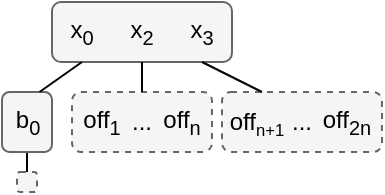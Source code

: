 <mxfile>
    <diagram id="hersogEXe5EkbPs9iM37" name="Page-1">
        <mxGraphModel dx="428" dy="510" grid="1" gridSize="10" guides="1" tooltips="1" connect="1" arrows="1" fold="1" page="1" pageScale="1" pageWidth="1100" pageHeight="850" math="0" shadow="0">
            <root>
                <mxCell id="0"/>
                <mxCell id="1" parent="0"/>
                <mxCell id="89" style="edgeStyle=none;html=1;exitX=0.5;exitY=1;exitDx=0;exitDy=0;entryX=0.5;entryY=0;entryDx=0;entryDy=0;endArrow=none;endFill=0;" parent="1" source="87" target="88" edge="1">
                    <mxGeometry relative="1" as="geometry"/>
                </mxCell>
                <mxCell id="87" value="" style="rounded=1;whiteSpace=wrap;html=1;fillColor=#f5f5f5;strokeColor=#666666;fontColor=#333333;" parent="1" vertex="1">
                    <mxGeometry x="290" y="250" width="25" height="30" as="geometry"/>
                </mxCell>
                <mxCell id="69" value="" style="rounded=1;whiteSpace=wrap;html=1;fillColor=#f5f5f5;strokeColor=#666666;fontColor=#333333;" parent="1" vertex="1">
                    <mxGeometry x="315" y="205" width="90" height="30" as="geometry"/>
                </mxCell>
                <mxCell id="70" value="x&lt;sub&gt;0&lt;/sub&gt;" style="text;html=1;align=center;verticalAlign=middle;whiteSpace=wrap;rounded=1;fillColor=none;" parent="1" vertex="1">
                    <mxGeometry x="320" y="205" width="20" height="30" as="geometry"/>
                </mxCell>
                <mxCell id="71" value="x&lt;sub&gt;2&lt;/sub&gt;" style="text;html=1;align=center;verticalAlign=middle;whiteSpace=wrap;rounded=1;fillColor=none;" parent="1" vertex="1">
                    <mxGeometry x="350" y="205" width="20" height="30" as="geometry"/>
                </mxCell>
                <mxCell id="72" value="x&lt;sub&gt;3&lt;/sub&gt;" style="text;html=1;align=center;verticalAlign=middle;whiteSpace=wrap;rounded=1;fillColor=none;" parent="1" vertex="1">
                    <mxGeometry x="380" y="205" width="20" height="30" as="geometry"/>
                </mxCell>
                <mxCell id="74" value="b&lt;sub&gt;0&lt;/sub&gt;" style="text;html=1;align=center;verticalAlign=middle;whiteSpace=wrap;rounded=1;fillColor=none;" parent="1" vertex="1">
                    <mxGeometry x="292.5" y="255" width="20" height="20" as="geometry"/>
                </mxCell>
                <mxCell id="75" value="" style="endArrow=none;html=1;exitX=0.75;exitY=0;exitDx=0;exitDy=0;entryX=0.5;entryY=1;entryDx=0;entryDy=0;" parent="1" source="87" target="70" edge="1">
                    <mxGeometry width="50" height="50" relative="1" as="geometry">
                        <mxPoint x="312.5" y="250" as="sourcePoint"/>
                        <mxPoint x="320" y="230" as="targetPoint"/>
                    </mxGeometry>
                </mxCell>
                <mxCell id="76" value="" style="rounded=1;whiteSpace=wrap;html=1;fillColor=#f5f5f5;fontColor=#333333;strokeColor=#666666;dashed=1;" parent="1" vertex="1">
                    <mxGeometry x="325" y="250" width="70" height="30" as="geometry"/>
                </mxCell>
                <mxCell id="77" value="off&lt;sub&gt;1&lt;/sub&gt;" style="text;html=1;align=center;verticalAlign=middle;whiteSpace=wrap;rounded=1;fillColor=none;" parent="1" vertex="1">
                    <mxGeometry x="330" y="255" width="20" height="20" as="geometry"/>
                </mxCell>
                <mxCell id="78" value="off&lt;sub&gt;n&lt;/sub&gt;" style="text;html=1;align=center;verticalAlign=middle;whiteSpace=wrap;rounded=1;fillColor=none;" parent="1" vertex="1">
                    <mxGeometry x="370" y="255" width="20" height="20" as="geometry"/>
                </mxCell>
                <mxCell id="79" value="" style="endArrow=none;html=1;entryX=0.5;entryY=1;entryDx=0;entryDy=0;exitX=0.5;exitY=0;exitDx=0;exitDy=0;" parent="1" source="76" target="71" edge="1">
                    <mxGeometry width="50" height="50" relative="1" as="geometry">
                        <mxPoint x="360" y="310" as="sourcePoint"/>
                        <mxPoint x="360" y="230" as="targetPoint"/>
                    </mxGeometry>
                </mxCell>
                <mxCell id="80" value="" style="rounded=1;whiteSpace=wrap;html=1;fillColor=#f5f5f5;fontColor=#333333;strokeColor=#666666;dashed=1;" parent="1" vertex="1">
                    <mxGeometry x="400" y="250" width="80" height="30" as="geometry"/>
                </mxCell>
                <mxCell id="81" value="off&lt;span style=&quot;font-size: 10px&quot;&gt;&lt;sub&gt;n+1&lt;/sub&gt;&lt;/span&gt;" style="text;html=1;align=center;verticalAlign=middle;whiteSpace=wrap;rounded=1;fillColor=none;" parent="1" vertex="1">
                    <mxGeometry x="405" y="255" width="25" height="20" as="geometry"/>
                </mxCell>
                <mxCell id="82" value="off&lt;sub&gt;2n&lt;/sub&gt;" style="text;html=1;align=center;verticalAlign=middle;whiteSpace=wrap;rounded=1;fillColor=none;" parent="1" vertex="1">
                    <mxGeometry x="450" y="255" width="25" height="20" as="geometry"/>
                </mxCell>
                <mxCell id="83" value="" style="endArrow=none;html=1;entryX=0.5;entryY=1;entryDx=0;entryDy=0;exitX=0.25;exitY=0;exitDx=0;exitDy=0;" parent="1" source="80" target="72" edge="1">
                    <mxGeometry width="50" height="50" relative="1" as="geometry">
                        <mxPoint x="390" y="300" as="sourcePoint"/>
                        <mxPoint x="400" y="230" as="targetPoint"/>
                    </mxGeometry>
                </mxCell>
                <mxCell id="84" value="..." style="text;html=1;strokeColor=none;fillColor=none;align=center;verticalAlign=middle;whiteSpace=wrap;rounded=0;" parent="1" vertex="1">
                    <mxGeometry x="350" y="255" width="20" height="20" as="geometry"/>
                </mxCell>
                <mxCell id="85" value="..." style="text;html=1;strokeColor=none;fillColor=none;align=center;verticalAlign=middle;whiteSpace=wrap;rounded=0;" parent="1" vertex="1">
                    <mxGeometry x="430" y="255" width="20" height="20" as="geometry"/>
                </mxCell>
                <mxCell id="88" value="" style="rounded=1;whiteSpace=wrap;html=1;fillColor=#f5f5f5;fontColor=#333333;strokeColor=#666666;dashed=1;" parent="1" vertex="1">
                    <mxGeometry x="297.5" y="290" width="10" height="10" as="geometry"/>
                </mxCell>
            </root>
        </mxGraphModel>
    </diagram>
</mxfile>